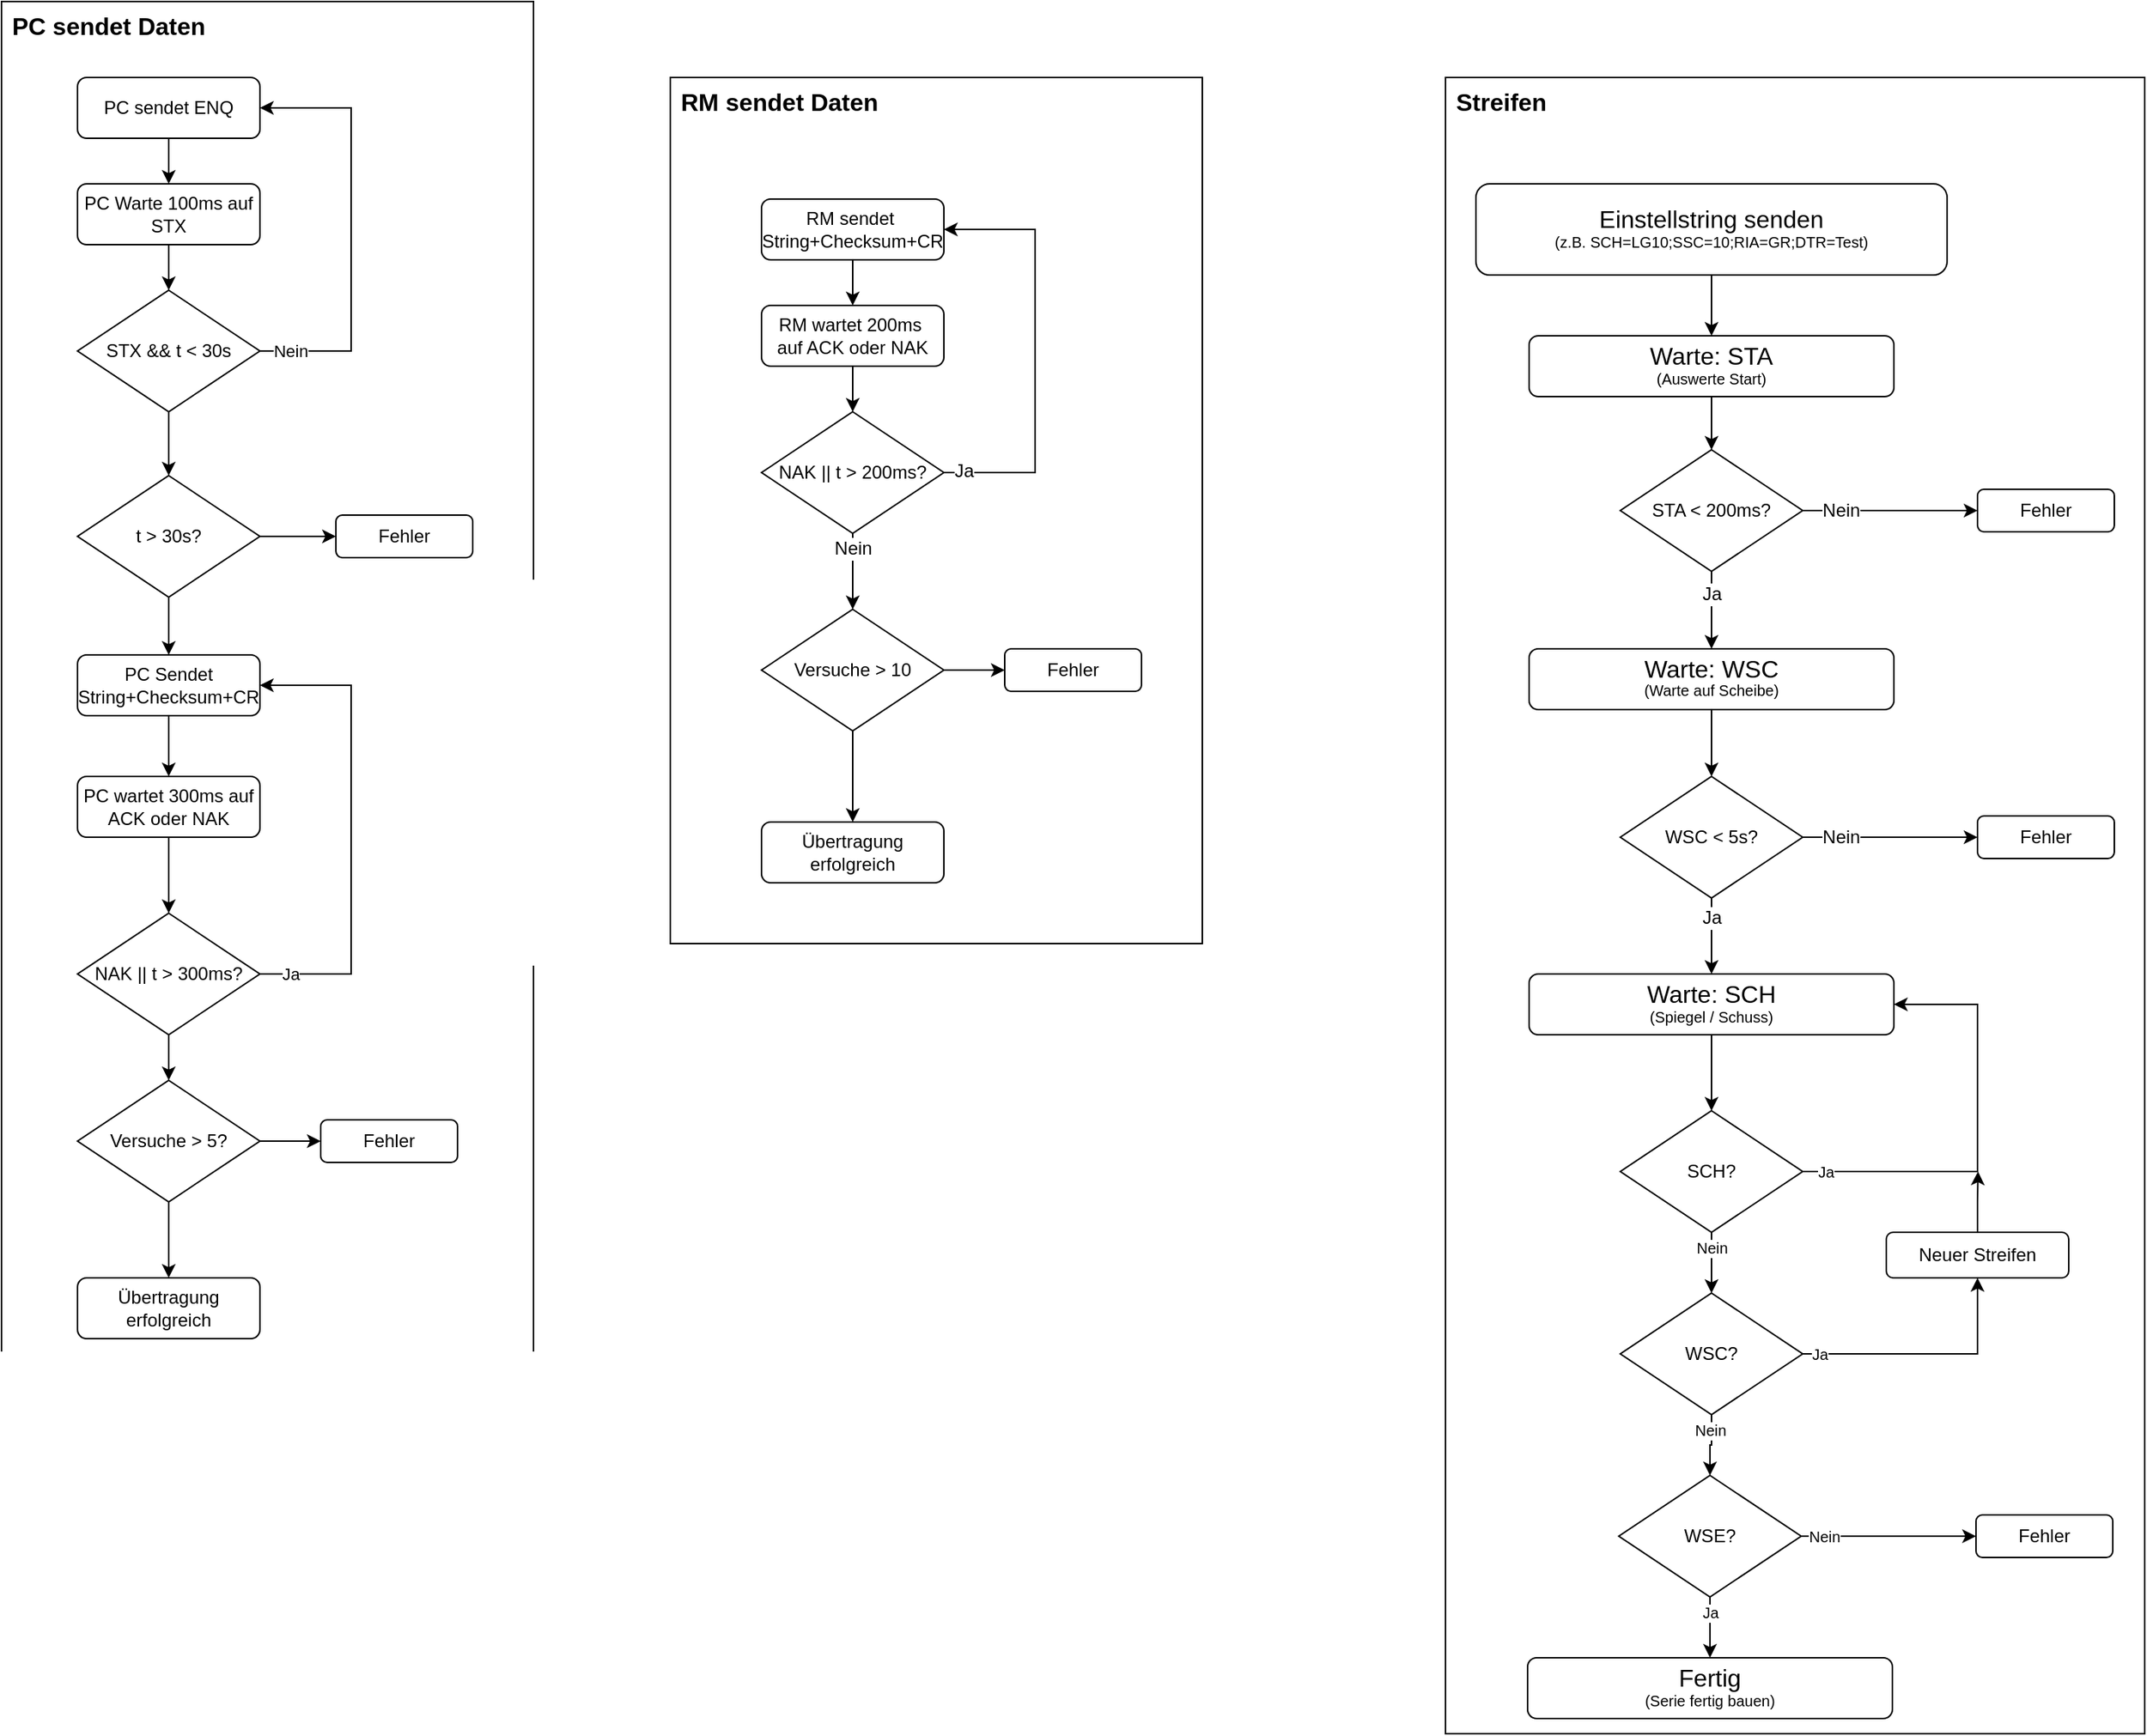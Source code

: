 <mxfile version="20.3.0" type="device"><diagram id="-pUIGwNGjbxGYYMoUMIx" name="Seite-1"><mxGraphModel dx="5114" dy="2137" grid="1" gridSize="10" guides="1" tooltips="1" connect="1" arrows="1" fold="1" page="1" pageScale="1" pageWidth="827" pageHeight="1169" math="0" shadow="0"><root><mxCell id="0"/><mxCell id="1" parent="0"/><mxCell id="UDLXNdGQ2ZP168A4Yxz8-62" value="RM sendet Daten" style="rounded=0;whiteSpace=wrap;html=1;align=left;verticalAlign=top;spacingLeft=5;fontSize=16;fontStyle=1" parent="1" vertex="1"><mxGeometry x="-1170" y="250" width="350" height="570" as="geometry"/></mxCell><mxCell id="UDLXNdGQ2ZP168A4Yxz8-42" value="PC sendet Daten" style="rounded=0;whiteSpace=wrap;html=1;align=left;verticalAlign=top;spacingLeft=5;fontSize=16;fontStyle=1" parent="1" vertex="1"><mxGeometry x="-1610" y="200" width="350" height="900" as="geometry"/></mxCell><mxCell id="UDLXNdGQ2ZP168A4Yxz8-10" style="edgeStyle=orthogonalEdgeStyle;rounded=0;orthogonalLoop=1;jettySize=auto;html=1;exitX=0.5;exitY=1;exitDx=0;exitDy=0;entryX=0.5;entryY=0;entryDx=0;entryDy=0;" parent="1" source="UDLXNdGQ2ZP168A4Yxz8-8" target="UDLXNdGQ2ZP168A4Yxz8-9" edge="1"><mxGeometry relative="1" as="geometry"/></mxCell><mxCell id="UDLXNdGQ2ZP168A4Yxz8-8" value="PC sendet ENQ" style="rounded=1;whiteSpace=wrap;html=1;" parent="1" vertex="1"><mxGeometry x="-1560" y="250" width="120" height="40" as="geometry"/></mxCell><mxCell id="UDLXNdGQ2ZP168A4Yxz8-12" style="edgeStyle=orthogonalEdgeStyle;rounded=0;orthogonalLoop=1;jettySize=auto;html=1;exitX=0.5;exitY=1;exitDx=0;exitDy=0;entryX=0.5;entryY=0;entryDx=0;entryDy=0;" parent="1" source="UDLXNdGQ2ZP168A4Yxz8-9" target="UDLXNdGQ2ZP168A4Yxz8-11" edge="1"><mxGeometry relative="1" as="geometry"/></mxCell><mxCell id="UDLXNdGQ2ZP168A4Yxz8-9" value="PC Warte 100ms auf STX" style="rounded=1;whiteSpace=wrap;html=1;" parent="1" vertex="1"><mxGeometry x="-1560" y="320" width="120" height="40" as="geometry"/></mxCell><mxCell id="UDLXNdGQ2ZP168A4Yxz8-13" style="edgeStyle=orthogonalEdgeStyle;rounded=0;orthogonalLoop=1;jettySize=auto;html=1;exitX=1;exitY=0.5;exitDx=0;exitDy=0;entryX=1;entryY=0.5;entryDx=0;entryDy=0;" parent="1" source="UDLXNdGQ2ZP168A4Yxz8-11" target="UDLXNdGQ2ZP168A4Yxz8-8" edge="1"><mxGeometry relative="1" as="geometry"><Array as="points"><mxPoint x="-1380" y="430"/><mxPoint x="-1380" y="270"/></Array></mxGeometry></mxCell><mxCell id="UDLXNdGQ2ZP168A4Yxz8-14" value="Nein" style="edgeLabel;html=1;align=center;verticalAlign=middle;resizable=0;points=[];" parent="UDLXNdGQ2ZP168A4Yxz8-13" vertex="1" connectable="0"><mxGeometry x="-0.935" y="-1" relative="1" as="geometry"><mxPoint x="11" y="-1" as="offset"/></mxGeometry></mxCell><mxCell id="UDLXNdGQ2ZP168A4Yxz8-18" style="edgeStyle=orthogonalEdgeStyle;rounded=0;orthogonalLoop=1;jettySize=auto;html=1;exitX=0.5;exitY=1;exitDx=0;exitDy=0;entryX=0.5;entryY=0;entryDx=0;entryDy=0;" parent="1" source="UDLXNdGQ2ZP168A4Yxz8-11" target="UDLXNdGQ2ZP168A4Yxz8-17" edge="1"><mxGeometry relative="1" as="geometry"/></mxCell><mxCell id="UDLXNdGQ2ZP168A4Yxz8-11" value="STX &amp;amp;&amp;amp; t &amp;lt; 30s" style="rhombus;whiteSpace=wrap;html=1;" parent="1" vertex="1"><mxGeometry x="-1560" y="390" width="120" height="80" as="geometry"/></mxCell><mxCell id="UDLXNdGQ2ZP168A4Yxz8-19" style="edgeStyle=orthogonalEdgeStyle;rounded=0;orthogonalLoop=1;jettySize=auto;html=1;exitX=1;exitY=0.5;exitDx=0;exitDy=0;" parent="1" source="UDLXNdGQ2ZP168A4Yxz8-17" target="UDLXNdGQ2ZP168A4Yxz8-20" edge="1"><mxGeometry relative="1" as="geometry"><mxPoint x="-1380" y="552.333" as="targetPoint"/></mxGeometry></mxCell><mxCell id="UDLXNdGQ2ZP168A4Yxz8-23" value="" style="edgeStyle=orthogonalEdgeStyle;rounded=0;orthogonalLoop=1;jettySize=auto;html=1;" parent="1" source="UDLXNdGQ2ZP168A4Yxz8-17" target="UDLXNdGQ2ZP168A4Yxz8-22" edge="1"><mxGeometry relative="1" as="geometry"/></mxCell><mxCell id="UDLXNdGQ2ZP168A4Yxz8-17" value="t &amp;gt; 30s?" style="rhombus;whiteSpace=wrap;html=1;" parent="1" vertex="1"><mxGeometry x="-1560" y="512" width="120" height="80" as="geometry"/></mxCell><mxCell id="UDLXNdGQ2ZP168A4Yxz8-20" value="Fehler" style="rounded=1;whiteSpace=wrap;html=1;" parent="1" vertex="1"><mxGeometry x="-1390" y="538" width="90" height="28" as="geometry"/></mxCell><mxCell id="UDLXNdGQ2ZP168A4Yxz8-26" style="edgeStyle=orthogonalEdgeStyle;rounded=0;orthogonalLoop=1;jettySize=auto;html=1;exitX=0.5;exitY=1;exitDx=0;exitDy=0;entryX=0.5;entryY=0;entryDx=0;entryDy=0;" parent="1" source="UDLXNdGQ2ZP168A4Yxz8-22" target="UDLXNdGQ2ZP168A4Yxz8-25" edge="1"><mxGeometry relative="1" as="geometry"/></mxCell><mxCell id="UDLXNdGQ2ZP168A4Yxz8-22" value="PC Sendet&lt;br&gt;String+Checksum+CR" style="rounded=1;whiteSpace=wrap;html=1;" parent="1" vertex="1"><mxGeometry x="-1560" y="630" width="120" height="40" as="geometry"/></mxCell><mxCell id="UDLXNdGQ2ZP168A4Yxz8-28" style="edgeStyle=orthogonalEdgeStyle;rounded=0;orthogonalLoop=1;jettySize=auto;html=1;exitX=0.5;exitY=1;exitDx=0;exitDy=0;entryX=0.5;entryY=0;entryDx=0;entryDy=0;" parent="1" source="UDLXNdGQ2ZP168A4Yxz8-25" target="UDLXNdGQ2ZP168A4Yxz8-27" edge="1"><mxGeometry relative="1" as="geometry"/></mxCell><mxCell id="UDLXNdGQ2ZP168A4Yxz8-25" value="PC wartet 300ms auf&lt;br&gt;ACK oder NAK" style="rounded=1;whiteSpace=wrap;html=1;" parent="1" vertex="1"><mxGeometry x="-1560" y="710" width="120" height="40" as="geometry"/></mxCell><mxCell id="UDLXNdGQ2ZP168A4Yxz8-29" value="Ja" style="edgeStyle=orthogonalEdgeStyle;rounded=0;orthogonalLoop=1;jettySize=auto;html=1;exitX=1;exitY=0.5;exitDx=0;exitDy=0;entryX=1;entryY=0.5;entryDx=0;entryDy=0;" parent="1" source="UDLXNdGQ2ZP168A4Yxz8-27" target="UDLXNdGQ2ZP168A4Yxz8-22" edge="1"><mxGeometry x="-0.871" relative="1" as="geometry"><Array as="points"><mxPoint x="-1380" y="840"/><mxPoint x="-1380" y="650"/></Array><mxPoint as="offset"/></mxGeometry></mxCell><mxCell id="UDLXNdGQ2ZP168A4Yxz8-35" style="edgeStyle=orthogonalEdgeStyle;rounded=0;orthogonalLoop=1;jettySize=auto;html=1;exitX=0.5;exitY=1;exitDx=0;exitDy=0;entryX=0.5;entryY=0;entryDx=0;entryDy=0;" parent="1" source="UDLXNdGQ2ZP168A4Yxz8-27" target="UDLXNdGQ2ZP168A4Yxz8-34" edge="1"><mxGeometry relative="1" as="geometry"/></mxCell><mxCell id="UDLXNdGQ2ZP168A4Yxz8-27" value="NAK || t &amp;gt; 300ms?" style="rhombus;whiteSpace=wrap;html=1;" parent="1" vertex="1"><mxGeometry x="-1560" y="800" width="120" height="80" as="geometry"/></mxCell><mxCell id="UDLXNdGQ2ZP168A4Yxz8-37" style="edgeStyle=orthogonalEdgeStyle;rounded=0;orthogonalLoop=1;jettySize=auto;html=1;exitX=1;exitY=0.5;exitDx=0;exitDy=0;entryX=0;entryY=0.5;entryDx=0;entryDy=0;" parent="1" source="UDLXNdGQ2ZP168A4Yxz8-34" target="UDLXNdGQ2ZP168A4Yxz8-36" edge="1"><mxGeometry relative="1" as="geometry"/></mxCell><mxCell id="UDLXNdGQ2ZP168A4Yxz8-41" style="edgeStyle=orthogonalEdgeStyle;rounded=0;orthogonalLoop=1;jettySize=auto;html=1;exitX=0.5;exitY=1;exitDx=0;exitDy=0;entryX=0.5;entryY=0;entryDx=0;entryDy=0;" parent="1" source="UDLXNdGQ2ZP168A4Yxz8-34" target="UDLXNdGQ2ZP168A4Yxz8-40" edge="1"><mxGeometry relative="1" as="geometry"/></mxCell><mxCell id="UDLXNdGQ2ZP168A4Yxz8-34" value="Versuche &amp;gt; 5?" style="rhombus;whiteSpace=wrap;html=1;" parent="1" vertex="1"><mxGeometry x="-1560" y="910" width="120" height="80" as="geometry"/></mxCell><mxCell id="UDLXNdGQ2ZP168A4Yxz8-36" value="Fehler" style="rounded=1;whiteSpace=wrap;html=1;" parent="1" vertex="1"><mxGeometry x="-1400" y="936" width="90" height="28" as="geometry"/></mxCell><mxCell id="UDLXNdGQ2ZP168A4Yxz8-40" value="Übertragung erfolgreich" style="rounded=1;whiteSpace=wrap;html=1;" parent="1" vertex="1"><mxGeometry x="-1560" y="1040" width="120" height="40" as="geometry"/></mxCell><mxCell id="UDLXNdGQ2ZP168A4Yxz8-47" style="edgeStyle=orthogonalEdgeStyle;rounded=0;orthogonalLoop=1;jettySize=auto;html=1;exitX=0.5;exitY=1;exitDx=0;exitDy=0;entryX=0.5;entryY=0;entryDx=0;entryDy=0;fontSize=16;" parent="1" source="UDLXNdGQ2ZP168A4Yxz8-45" target="UDLXNdGQ2ZP168A4Yxz8-46" edge="1"><mxGeometry relative="1" as="geometry"/></mxCell><mxCell id="UDLXNdGQ2ZP168A4Yxz8-45" value="RM sendet&amp;nbsp;&lt;br&gt;String+Checksum+CR" style="rounded=1;whiteSpace=wrap;html=1;" parent="1" vertex="1"><mxGeometry x="-1110" y="330" width="120" height="40" as="geometry"/></mxCell><mxCell id="UDLXNdGQ2ZP168A4Yxz8-49" style="edgeStyle=orthogonalEdgeStyle;rounded=0;orthogonalLoop=1;jettySize=auto;html=1;exitX=0.5;exitY=1;exitDx=0;exitDy=0;entryX=0.5;entryY=0;entryDx=0;entryDy=0;fontSize=16;" parent="1" source="UDLXNdGQ2ZP168A4Yxz8-46" target="UDLXNdGQ2ZP168A4Yxz8-48" edge="1"><mxGeometry relative="1" as="geometry"/></mxCell><mxCell id="UDLXNdGQ2ZP168A4Yxz8-46" value="RM wartet 200ms&amp;nbsp;&lt;br&gt;auf ACK oder NAK" style="rounded=1;whiteSpace=wrap;html=1;" parent="1" vertex="1"><mxGeometry x="-1110" y="400" width="120" height="40" as="geometry"/></mxCell><mxCell id="UDLXNdGQ2ZP168A4Yxz8-50" style="edgeStyle=orthogonalEdgeStyle;rounded=0;orthogonalLoop=1;jettySize=auto;html=1;exitX=1;exitY=0.5;exitDx=0;exitDy=0;entryX=1;entryY=0.5;entryDx=0;entryDy=0;fontSize=16;" parent="1" source="UDLXNdGQ2ZP168A4Yxz8-48" target="UDLXNdGQ2ZP168A4Yxz8-45" edge="1"><mxGeometry relative="1" as="geometry"><Array as="points"><mxPoint x="-930" y="510"/><mxPoint x="-930" y="350"/></Array></mxGeometry></mxCell><mxCell id="UDLXNdGQ2ZP168A4Yxz8-51" value="Ja" style="edgeLabel;html=1;align=center;verticalAlign=middle;resizable=0;points=[];fontSize=12;" parent="UDLXNdGQ2ZP168A4Yxz8-50" vertex="1" connectable="0"><mxGeometry x="-0.909" y="1" relative="1" as="geometry"><mxPoint as="offset"/></mxGeometry></mxCell><mxCell id="UDLXNdGQ2ZP168A4Yxz8-57" value="Nein" style="edgeStyle=orthogonalEdgeStyle;rounded=0;orthogonalLoop=1;jettySize=auto;html=1;exitX=0.5;exitY=1;exitDx=0;exitDy=0;entryX=0.5;entryY=0;entryDx=0;entryDy=0;fontSize=12;" parent="1" source="UDLXNdGQ2ZP168A4Yxz8-48" target="UDLXNdGQ2ZP168A4Yxz8-55" edge="1"><mxGeometry x="-0.6" relative="1" as="geometry"><Array as="points"><mxPoint x="-1050" y="570"/><mxPoint x="-1050" y="570"/></Array><mxPoint as="offset"/></mxGeometry></mxCell><mxCell id="UDLXNdGQ2ZP168A4Yxz8-48" value="NAK || t &amp;gt; 200ms?" style="rhombus;whiteSpace=wrap;html=1;" parent="1" vertex="1"><mxGeometry x="-1110" y="470" width="120" height="80" as="geometry"/></mxCell><mxCell id="UDLXNdGQ2ZP168A4Yxz8-59" style="edgeStyle=orthogonalEdgeStyle;rounded=0;orthogonalLoop=1;jettySize=auto;html=1;exitX=1;exitY=0.5;exitDx=0;exitDy=0;entryX=0;entryY=0.5;entryDx=0;entryDy=0;fontSize=12;" parent="1" source="UDLXNdGQ2ZP168A4Yxz8-55" target="UDLXNdGQ2ZP168A4Yxz8-58" edge="1"><mxGeometry relative="1" as="geometry"/></mxCell><mxCell id="UDLXNdGQ2ZP168A4Yxz8-61" style="edgeStyle=orthogonalEdgeStyle;rounded=0;orthogonalLoop=1;jettySize=auto;html=1;exitX=0.5;exitY=1;exitDx=0;exitDy=0;entryX=0.5;entryY=0;entryDx=0;entryDy=0;fontSize=12;" parent="1" source="UDLXNdGQ2ZP168A4Yxz8-55" target="UDLXNdGQ2ZP168A4Yxz8-60" edge="1"><mxGeometry relative="1" as="geometry"/></mxCell><mxCell id="UDLXNdGQ2ZP168A4Yxz8-55" value="Versuche &amp;gt; 10" style="rhombus;whiteSpace=wrap;html=1;" parent="1" vertex="1"><mxGeometry x="-1110" y="600" width="120" height="80" as="geometry"/></mxCell><mxCell id="UDLXNdGQ2ZP168A4Yxz8-58" value="Fehler" style="rounded=1;whiteSpace=wrap;html=1;" parent="1" vertex="1"><mxGeometry x="-950" y="626" width="90" height="28" as="geometry"/></mxCell><mxCell id="UDLXNdGQ2ZP168A4Yxz8-60" value="Übertragung erfolgreich" style="rounded=1;whiteSpace=wrap;html=1;" parent="1" vertex="1"><mxGeometry x="-1110" y="740" width="120" height="40" as="geometry"/></mxCell><mxCell id="p07YZAJMoTyjOPKsx4Nf-1" value="Streifen" style="rounded=0;whiteSpace=wrap;html=1;verticalAlign=top;align=left;spacingLeft=5;fontSize=16;fontStyle=1" parent="1" vertex="1"><mxGeometry x="-660" y="250" width="460" height="1090" as="geometry"/></mxCell><mxCell id="p07YZAJMoTyjOPKsx4Nf-4" style="edgeStyle=orthogonalEdgeStyle;rounded=0;orthogonalLoop=1;jettySize=auto;html=1;exitX=0.5;exitY=1;exitDx=0;exitDy=0;entryX=0.5;entryY=0;entryDx=0;entryDy=0;fontSize=16;" parent="1" source="p07YZAJMoTyjOPKsx4Nf-2" target="p07YZAJMoTyjOPKsx4Nf-3" edge="1"><mxGeometry relative="1" as="geometry"/></mxCell><mxCell id="p07YZAJMoTyjOPKsx4Nf-2" value="&lt;p style=&quot;line-height: 0.8;&quot;&gt;Einstellstring senden&lt;br&gt;&lt;font style=&quot;font-size: 10px;&quot;&gt;(z.B. SCH=LG10;SSC=10;RIA=GR;DTR=Test)&lt;/font&gt;&lt;/p&gt;" style="rounded=1;whiteSpace=wrap;html=1;fontSize=16;" parent="1" vertex="1"><mxGeometry x="-640" y="320" width="310" height="60" as="geometry"/></mxCell><mxCell id="p07YZAJMoTyjOPKsx4Nf-6" style="edgeStyle=orthogonalEdgeStyle;rounded=0;orthogonalLoop=1;jettySize=auto;html=1;exitX=0.5;exitY=1;exitDx=0;exitDy=0;entryX=0.5;entryY=0;entryDx=0;entryDy=0;fontSize=16;" parent="1" source="p07YZAJMoTyjOPKsx4Nf-3" target="p07YZAJMoTyjOPKsx4Nf-5" edge="1"><mxGeometry relative="1" as="geometry"/></mxCell><mxCell id="p07YZAJMoTyjOPKsx4Nf-3" value="&lt;p style=&quot;line-height: 0.8;&quot;&gt;Warte: STA&lt;br&gt;&lt;font style=&quot;font-size: 10px;&quot;&gt;(Auswerte Start)&lt;/font&gt;&lt;/p&gt;" style="rounded=1;whiteSpace=wrap;html=1;fontSize=16;" parent="1" vertex="1"><mxGeometry x="-605" y="420" width="240" height="40" as="geometry"/></mxCell><mxCell id="p07YZAJMoTyjOPKsx4Nf-8" value="Nein" style="edgeStyle=orthogonalEdgeStyle;rounded=0;orthogonalLoop=1;jettySize=auto;html=1;exitX=1;exitY=0.5;exitDx=0;exitDy=0;entryX=0;entryY=0.5;entryDx=0;entryDy=0;fontSize=12;" parent="1" source="p07YZAJMoTyjOPKsx4Nf-5" target="p07YZAJMoTyjOPKsx4Nf-7" edge="1"><mxGeometry x="-0.565" relative="1" as="geometry"><mxPoint as="offset"/></mxGeometry></mxCell><mxCell id="p07YZAJMoTyjOPKsx4Nf-10" value="Ja" style="edgeStyle=orthogonalEdgeStyle;rounded=0;orthogonalLoop=1;jettySize=auto;html=1;fontSize=12;" parent="1" source="p07YZAJMoTyjOPKsx4Nf-5" target="p07YZAJMoTyjOPKsx4Nf-9" edge="1"><mxGeometry x="-0.412" relative="1" as="geometry"><mxPoint as="offset"/></mxGeometry></mxCell><mxCell id="p07YZAJMoTyjOPKsx4Nf-5" value="STA &amp;lt; 200ms?" style="rhombus;whiteSpace=wrap;html=1;" parent="1" vertex="1"><mxGeometry x="-545" y="495" width="120" height="80" as="geometry"/></mxCell><mxCell id="p07YZAJMoTyjOPKsx4Nf-7" value="Fehler" style="rounded=1;whiteSpace=wrap;html=1;" parent="1" vertex="1"><mxGeometry x="-310" y="521" width="90" height="28" as="geometry"/></mxCell><mxCell id="p07YZAJMoTyjOPKsx4Nf-14" value="" style="edgeStyle=orthogonalEdgeStyle;rounded=0;orthogonalLoop=1;jettySize=auto;html=1;fontSize=12;" parent="1" source="p07YZAJMoTyjOPKsx4Nf-9" target="p07YZAJMoTyjOPKsx4Nf-12" edge="1"><mxGeometry relative="1" as="geometry"/></mxCell><mxCell id="p07YZAJMoTyjOPKsx4Nf-9" value="&lt;p style=&quot;line-height: 0.8;&quot;&gt;Warte: WSC&lt;br&gt;&lt;font style=&quot;font-size: 10px; line-height: 1;&quot;&gt;(Warte auf Scheibe)&lt;/font&gt;&lt;/p&gt;" style="rounded=1;whiteSpace=wrap;html=1;fontSize=16;" parent="1" vertex="1"><mxGeometry x="-605" y="626" width="240" height="40" as="geometry"/></mxCell><mxCell id="p07YZAJMoTyjOPKsx4Nf-11" value="Nein" style="edgeStyle=orthogonalEdgeStyle;rounded=0;orthogonalLoop=1;jettySize=auto;html=1;exitX=1;exitY=0.5;exitDx=0;exitDy=0;entryX=0;entryY=0.5;entryDx=0;entryDy=0;fontSize=12;" parent="1" source="p07YZAJMoTyjOPKsx4Nf-12" target="p07YZAJMoTyjOPKsx4Nf-13" edge="1"><mxGeometry x="-0.565" relative="1" as="geometry"><mxPoint as="offset"/></mxGeometry></mxCell><mxCell id="p07YZAJMoTyjOPKsx4Nf-16" value="Ja" style="edgeStyle=orthogonalEdgeStyle;rounded=0;orthogonalLoop=1;jettySize=auto;html=1;fontSize=12;" parent="1" source="p07YZAJMoTyjOPKsx4Nf-12" target="p07YZAJMoTyjOPKsx4Nf-15" edge="1"><mxGeometry x="-0.5" relative="1" as="geometry"><mxPoint as="offset"/></mxGeometry></mxCell><mxCell id="p07YZAJMoTyjOPKsx4Nf-12" value="WSC &amp;lt; 5s?" style="rhombus;whiteSpace=wrap;html=1;" parent="1" vertex="1"><mxGeometry x="-545" y="710" width="120" height="80" as="geometry"/></mxCell><mxCell id="p07YZAJMoTyjOPKsx4Nf-13" value="Fehler" style="rounded=1;whiteSpace=wrap;html=1;" parent="1" vertex="1"><mxGeometry x="-310" y="736" width="90" height="28" as="geometry"/></mxCell><mxCell id="p07YZAJMoTyjOPKsx4Nf-18" value="" style="edgeStyle=orthogonalEdgeStyle;rounded=0;orthogonalLoop=1;jettySize=auto;html=1;fontSize=10;" parent="1" source="p07YZAJMoTyjOPKsx4Nf-15" target="p07YZAJMoTyjOPKsx4Nf-17" edge="1"><mxGeometry relative="1" as="geometry"/></mxCell><mxCell id="p07YZAJMoTyjOPKsx4Nf-15" value="&lt;p style=&quot;line-height: 0.8;&quot;&gt;Warte: SCH&lt;br&gt;&lt;font style=&quot;font-size: 10px;&quot;&gt;(Spiegel / Schuss)&lt;/font&gt;&lt;/p&gt;" style="rounded=1;whiteSpace=wrap;html=1;fontSize=16;" parent="1" vertex="1"><mxGeometry x="-605" y="840" width="240" height="40" as="geometry"/></mxCell><mxCell id="p07YZAJMoTyjOPKsx4Nf-25" value="Ja" style="edgeStyle=orthogonalEdgeStyle;rounded=0;orthogonalLoop=1;jettySize=auto;html=1;exitX=1;exitY=0.5;exitDx=0;exitDy=0;entryX=1;entryY=0.5;entryDx=0;entryDy=0;fontSize=10;" parent="1" source="p07YZAJMoTyjOPKsx4Nf-17" target="p07YZAJMoTyjOPKsx4Nf-15" edge="1"><mxGeometry x="-0.893" relative="1" as="geometry"><Array as="points"><mxPoint x="-310" y="970"/><mxPoint x="-310" y="860"/></Array><mxPoint as="offset"/></mxGeometry></mxCell><mxCell id="p07YZAJMoTyjOPKsx4Nf-31" value="Nein" style="edgeStyle=orthogonalEdgeStyle;rounded=0;orthogonalLoop=1;jettySize=auto;html=1;fontSize=10;" parent="1" source="p07YZAJMoTyjOPKsx4Nf-17" target="p07YZAJMoTyjOPKsx4Nf-30" edge="1"><mxGeometry x="-0.5" relative="1" as="geometry"><mxPoint as="offset"/></mxGeometry></mxCell><mxCell id="p07YZAJMoTyjOPKsx4Nf-17" value="SCH?" style="rhombus;whiteSpace=wrap;html=1;" parent="1" vertex="1"><mxGeometry x="-545" y="930" width="120" height="80" as="geometry"/></mxCell><mxCell id="p07YZAJMoTyjOPKsx4Nf-27" value="Nein" style="edgeStyle=orthogonalEdgeStyle;rounded=0;orthogonalLoop=1;jettySize=auto;html=1;fontSize=10;" parent="1" source="p07YZAJMoTyjOPKsx4Nf-23" target="p07YZAJMoTyjOPKsx4Nf-26" edge="1"><mxGeometry x="-0.739" relative="1" as="geometry"><mxPoint as="offset"/></mxGeometry></mxCell><mxCell id="p07YZAJMoTyjOPKsx4Nf-29" value="Ja" style="edgeStyle=orthogonalEdgeStyle;rounded=0;orthogonalLoop=1;jettySize=auto;html=1;fontSize=10;" parent="1" source="p07YZAJMoTyjOPKsx4Nf-23" target="p07YZAJMoTyjOPKsx4Nf-28" edge="1"><mxGeometry x="-0.5" relative="1" as="geometry"><mxPoint as="offset"/></mxGeometry></mxCell><mxCell id="p07YZAJMoTyjOPKsx4Nf-23" value="WSE?" style="rhombus;whiteSpace=wrap;html=1;" parent="1" vertex="1"><mxGeometry x="-546" y="1170" width="120" height="80" as="geometry"/></mxCell><mxCell id="p07YZAJMoTyjOPKsx4Nf-26" value="Fehler" style="rounded=1;whiteSpace=wrap;html=1;" parent="1" vertex="1"><mxGeometry x="-311" y="1196" width="90" height="28" as="geometry"/></mxCell><mxCell id="p07YZAJMoTyjOPKsx4Nf-28" value="&lt;p style=&quot;line-height: 0.8;&quot;&gt;Fertig&lt;br&gt;&lt;font style=&quot;font-size: 10px;&quot;&gt;(Serie fertig bauen)&lt;/font&gt;&lt;/p&gt;" style="rounded=1;whiteSpace=wrap;html=1;fontSize=16;" parent="1" vertex="1"><mxGeometry x="-606" y="1290" width="240" height="40" as="geometry"/></mxCell><mxCell id="p07YZAJMoTyjOPKsx4Nf-32" value="Nein" style="edgeStyle=orthogonalEdgeStyle;rounded=0;orthogonalLoop=1;jettySize=auto;html=1;fontSize=10;" parent="1" source="p07YZAJMoTyjOPKsx4Nf-30" target="p07YZAJMoTyjOPKsx4Nf-23" edge="1"><mxGeometry x="-0.512" y="-1" relative="1" as="geometry"><mxPoint as="offset"/></mxGeometry></mxCell><mxCell id="p07YZAJMoTyjOPKsx4Nf-34" value="Ja" style="edgeStyle=orthogonalEdgeStyle;rounded=0;orthogonalLoop=1;jettySize=auto;html=1;exitX=1;exitY=0.5;exitDx=0;exitDy=0;fontSize=10;entryX=0.5;entryY=1;entryDx=0;entryDy=0;" parent="1" source="p07YZAJMoTyjOPKsx4Nf-30" target="p07YZAJMoTyjOPKsx4Nf-35" edge="1"><mxGeometry x="-0.872" relative="1" as="geometry"><mxPoint x="-310" y="970" as="targetPoint"/><mxPoint as="offset"/></mxGeometry></mxCell><mxCell id="p07YZAJMoTyjOPKsx4Nf-30" value="WSC?" style="rhombus;whiteSpace=wrap;html=1;" parent="1" vertex="1"><mxGeometry x="-545" y="1050" width="120" height="80" as="geometry"/></mxCell><mxCell id="p07YZAJMoTyjOPKsx4Nf-36" style="edgeStyle=orthogonalEdgeStyle;rounded=0;orthogonalLoop=1;jettySize=auto;html=1;exitX=0.5;exitY=0;exitDx=0;exitDy=0;fontSize=10;" parent="1" source="p07YZAJMoTyjOPKsx4Nf-35" edge="1"><mxGeometry relative="1" as="geometry"><mxPoint x="-309.667" y="970" as="targetPoint"/></mxGeometry></mxCell><mxCell id="p07YZAJMoTyjOPKsx4Nf-35" value="Neuer Streifen" style="rounded=1;whiteSpace=wrap;html=1;fontSize=12;" parent="1" vertex="1"><mxGeometry x="-370" y="1010" width="120" height="30" as="geometry"/></mxCell></root></mxGraphModel></diagram></mxfile>